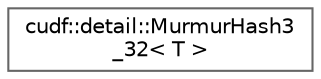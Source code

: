 digraph "类继承关系图"
{
 // LATEX_PDF_SIZE
  bgcolor="transparent";
  edge [fontname=Helvetica,fontsize=10,labelfontname=Helvetica,labelfontsize=10];
  node [fontname=Helvetica,fontsize=10,shape=box,height=0.2,width=0.4];
  rankdir="LR";
  Node0 [id="Node000000",label="cudf::detail::MurmurHash3\l_32\< T \>",height=0.2,width=0.4,color="grey40", fillcolor="white", style="filled",URL="$classcudf_1_1detail_1_1_murmur_hash3__32.html",tooltip=" "];
}

